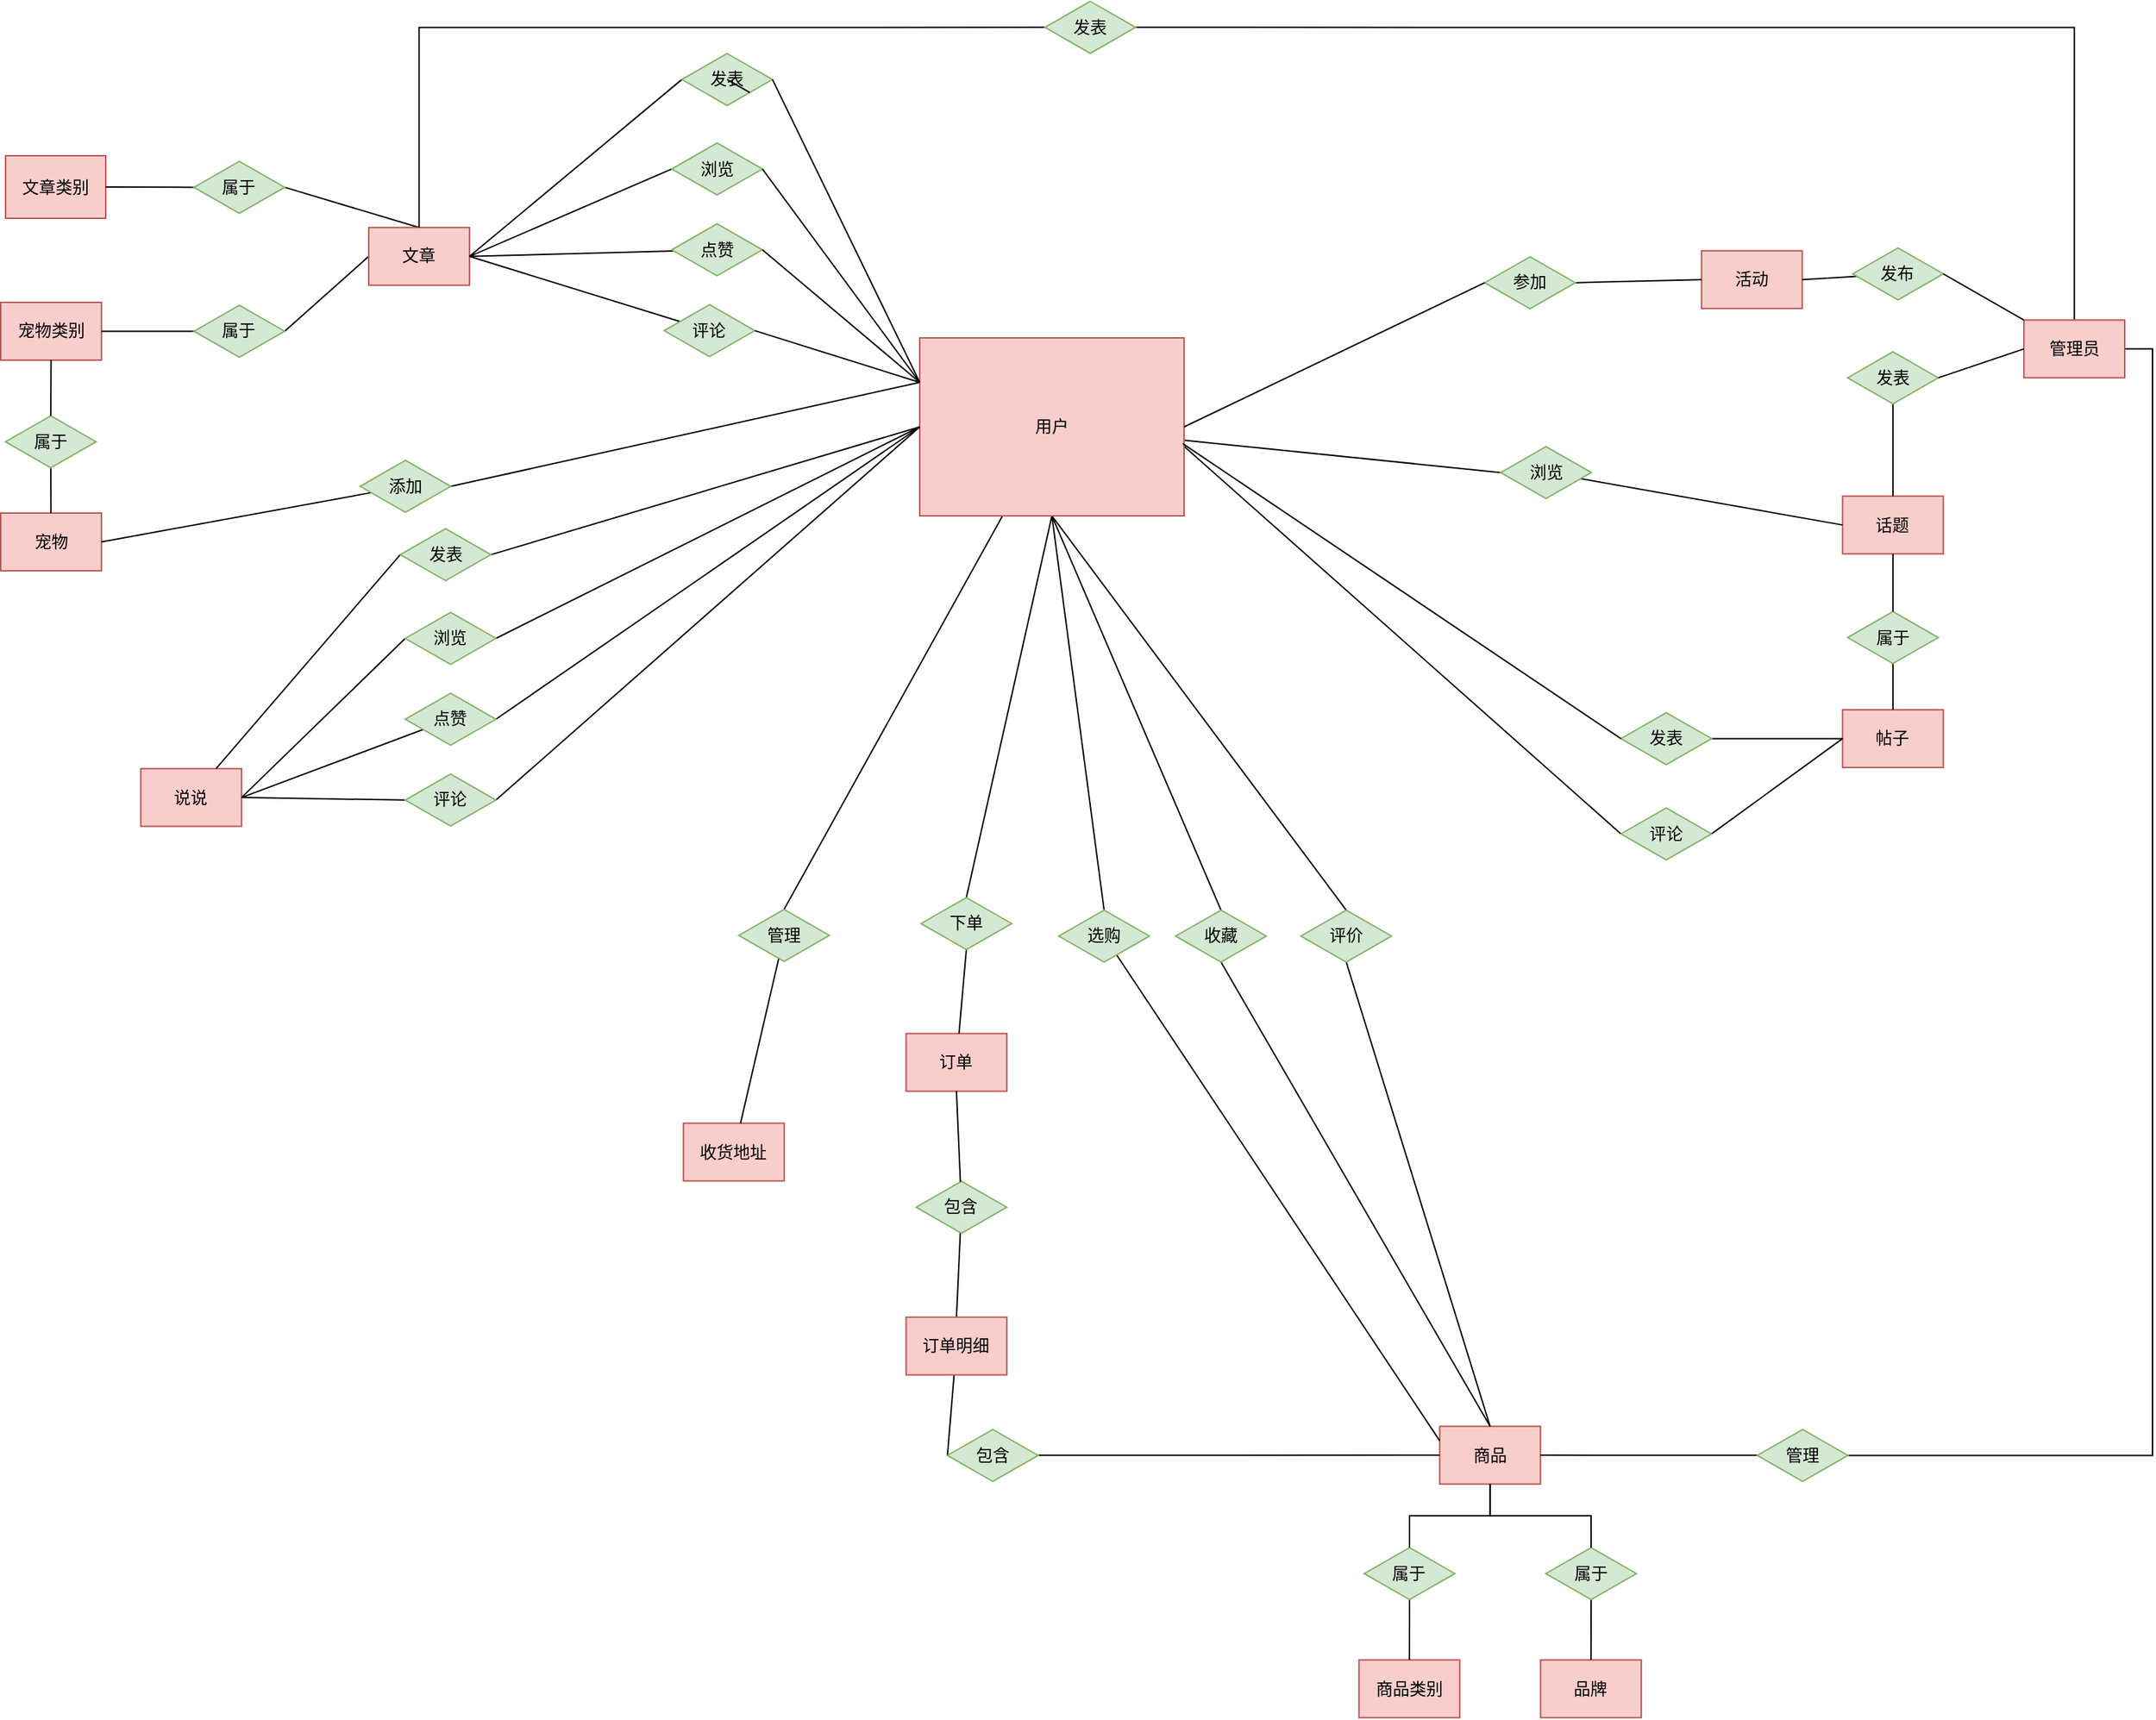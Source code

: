 <mxfile version="10.6.0" type="github"><diagram id="X5eaRei8gpYAr_jthchR" name="Page-1"><mxGraphModel dx="1158" dy="766" grid="1" gridSize="10" guides="1" tooltips="1" connect="1" arrows="1" fold="1" page="1" pageScale="1" pageWidth="3000" pageHeight="1169" math="0" shadow="0"><root><mxCell id="0"/><mxCell id="1" parent="0"/><mxCell id="8Mfv35bNwvgHNGdk49LG-83" style="rounded=0;orthogonalLoop=1;jettySize=auto;html=1;exitX=0.5;exitY=1;exitDx=0;exitDy=0;entryX=0.5;entryY=0;entryDx=0;entryDy=0;endArrow=none;endFill=0;fontSize=12;" parent="1" source="8Mfv35bNwvgHNGdk49LG-1" target="8Mfv35bNwvgHNGdk49LG-82" edge="1"><mxGeometry relative="1" as="geometry"/></mxCell><mxCell id="8Mfv35bNwvgHNGdk49LG-101" style="edgeStyle=none;rounded=0;orthogonalLoop=1;jettySize=auto;html=1;exitX=0.5;exitY=1;exitDx=0;exitDy=0;entryX=0.5;entryY=0;entryDx=0;entryDy=0;endArrow=none;endFill=0;fontSize=12;" parent="1" source="8Mfv35bNwvgHNGdk49LG-1" target="8Mfv35bNwvgHNGdk49LG-100" edge="1"><mxGeometry relative="1" as="geometry"/></mxCell><mxCell id="8Mfv35bNwvgHNGdk49LG-104" style="edgeStyle=none;rounded=0;orthogonalLoop=1;jettySize=auto;html=1;exitX=0.5;exitY=1;exitDx=0;exitDy=0;entryX=0.5;entryY=0;entryDx=0;entryDy=0;endArrow=none;endFill=0;fontSize=12;" parent="1" source="8Mfv35bNwvgHNGdk49LG-1" target="8Mfv35bNwvgHNGdk49LG-103" edge="1"><mxGeometry relative="1" as="geometry"/></mxCell><mxCell id="trBln6r09--BIxI0laH--32" style="edgeStyle=none;rounded=0;orthogonalLoop=1;jettySize=auto;html=1;entryX=0.5;entryY=0;entryDx=0;entryDy=0;endArrow=none;endFill=0;" edge="1" parent="1" source="8Mfv35bNwvgHNGdk49LG-1" target="trBln6r09--BIxI0laH--31"><mxGeometry relative="1" as="geometry"/></mxCell><mxCell id="trBln6r09--BIxI0laH--35" style="edgeStyle=none;rounded=0;orthogonalLoop=1;jettySize=auto;html=1;entryX=1;entryY=0.5;entryDx=0;entryDy=0;endArrow=none;endFill=0;exitX=0;exitY=0.25;exitDx=0;exitDy=0;" edge="1" parent="1" source="8Mfv35bNwvgHNGdk49LG-1" target="trBln6r09--BIxI0laH--34"><mxGeometry relative="1" as="geometry"/></mxCell><mxCell id="trBln6r09--BIxI0laH--50" style="edgeStyle=none;rounded=0;orthogonalLoop=1;jettySize=auto;html=1;entryX=0.5;entryY=0;entryDx=0;entryDy=0;endArrow=none;endFill=0;exitX=0.5;exitY=1;exitDx=0;exitDy=0;" edge="1" parent="1" source="8Mfv35bNwvgHNGdk49LG-1" target="trBln6r09--BIxI0laH--48"><mxGeometry relative="1" as="geometry"/></mxCell><mxCell id="trBln6r09--BIxI0laH--52" style="rounded=0;orthogonalLoop=1;jettySize=auto;html=1;entryX=0;entryY=0.5;entryDx=0;entryDy=0;endArrow=none;endFill=0;" edge="1" parent="1" source="8Mfv35bNwvgHNGdk49LG-1" target="trBln6r09--BIxI0laH--51"><mxGeometry relative="1" as="geometry"/></mxCell><mxCell id="trBln6r09--BIxI0laH--56" style="edgeStyle=none;rounded=0;orthogonalLoop=1;jettySize=auto;html=1;entryX=0;entryY=0.5;entryDx=0;entryDy=0;endArrow=none;endFill=0;" edge="1" parent="1" target="trBln6r09--BIxI0laH--55"><mxGeometry relative="1" as="geometry"><mxPoint x="960" y="570" as="sourcePoint"/></mxGeometry></mxCell><mxCell id="8Mfv35bNwvgHNGdk49LG-1" value="用户" style="rounded=0;whiteSpace=wrap;html=1;fillColor=#f8cecc;strokeColor=#b85450;fontSize=12;" parent="1" vertex="1"><mxGeometry x="770" y="492" width="190" height="128" as="geometry"/></mxCell><mxCell id="8Mfv35bNwvgHNGdk49LG-74" style="edgeStyle=orthogonalEdgeStyle;rounded=0;orthogonalLoop=1;jettySize=auto;html=1;exitX=0.5;exitY=0;exitDx=0;exitDy=0;entryX=1;entryY=0.5;entryDx=0;entryDy=0;endArrow=none;endFill=0;fontSize=12;" parent="1" source="8Mfv35bNwvgHNGdk49LG-3" target="8Mfv35bNwvgHNGdk49LG-73" edge="1"><mxGeometry relative="1" as="geometry"/></mxCell><mxCell id="trBln6r09--BIxI0laH--28" style="edgeStyle=orthogonalEdgeStyle;rounded=0;orthogonalLoop=1;jettySize=auto;html=1;entryX=1;entryY=0.5;entryDx=0;entryDy=0;endArrow=none;endFill=0;exitX=1;exitY=0.5;exitDx=0;exitDy=0;" edge="1" parent="1" source="8Mfv35bNwvgHNGdk49LG-3" target="trBln6r09--BIxI0laH--27"><mxGeometry relative="1" as="geometry"/></mxCell><mxCell id="8Mfv35bNwvgHNGdk49LG-3" value="管理员" style="rounded=0;whiteSpace=wrap;html=1;fillColor=#f8cecc;strokeColor=#b85450;fontSize=12;" parent="1" vertex="1"><mxGeometry x="1563.586" y="479.172" width="72.414" height="41.521" as="geometry"/></mxCell><mxCell id="8Mfv35bNwvgHNGdk49LG-78" style="rounded=0;orthogonalLoop=1;jettySize=auto;html=1;exitX=0;exitY=0.5;exitDx=0;exitDy=0;entryX=1;entryY=0.5;entryDx=0;entryDy=0;endArrow=none;endFill=0;fontSize=12;" parent="1" source="8Mfv35bNwvgHNGdk49LG-4" target="8Mfv35bNwvgHNGdk49LG-77" edge="1"><mxGeometry relative="1" as="geometry"/></mxCell><mxCell id="8Mfv35bNwvgHNGdk49LG-98" style="rounded=0;orthogonalLoop=1;jettySize=auto;html=1;exitX=0.5;exitY=0;exitDx=0;exitDy=0;entryX=1;entryY=0.5;entryDx=0;entryDy=0;endArrow=none;endFill=0;fontSize=12;" parent="1" source="8Mfv35bNwvgHNGdk49LG-4" target="8Mfv35bNwvgHNGdk49LG-97" edge="1"><mxGeometry relative="1" as="geometry"/></mxCell><mxCell id="8Mfv35bNwvgHNGdk49LG-4" value="文章" style="rounded=0;whiteSpace=wrap;html=1;fillColor=#f8cecc;strokeColor=#b85450;fontSize=12;" parent="1" vertex="1"><mxGeometry x="374" y="412.639" width="72.414" height="41.521" as="geometry"/></mxCell><mxCell id="8Mfv35bNwvgHNGdk49LG-6" value="话题" style="rounded=0;whiteSpace=wrap;html=1;fillColor=#f8cecc;strokeColor=#b85450;fontSize=12;" parent="1" vertex="1"><mxGeometry x="1433.241" y="605.811" width="72.414" height="41.521" as="geometry"/></mxCell><mxCell id="8Mfv35bNwvgHNGdk49LG-8" value="活动" style="rounded=0;whiteSpace=wrap;html=1;fillColor=#f8cecc;strokeColor=#b85450;fontSize=12;" parent="1" vertex="1"><mxGeometry x="1331.862" y="429.346" width="72.414" height="41.521" as="geometry"/></mxCell><mxCell id="8Mfv35bNwvgHNGdk49LG-16" style="rounded=0;orthogonalLoop=1;jettySize=auto;html=1;exitX=0;exitY=0.5;exitDx=0;exitDy=0;fontSize=12;endArrow=none;endFill=0;entryX=1;entryY=0.5;entryDx=0;entryDy=0;" parent="1" source="8Mfv35bNwvgHNGdk49LG-14" target="8Mfv35bNwvgHNGdk49LG-4" edge="1"><mxGeometry relative="1" as="geometry"><mxPoint x="640.69" y="354.532" as="targetPoint"/></mxGeometry></mxCell><mxCell id="8Mfv35bNwvgHNGdk49LG-14" value="发表" style="rhombus;whiteSpace=wrap;html=1;fontSize=12;fillColor=#d5e8d4;strokeColor=#82b366;" parent="1" vertex="1"><mxGeometry x="599" y="287.5" width="65.172" height="37.369" as="geometry"/></mxCell><mxCell id="8Mfv35bNwvgHNGdk49LG-15" style="rounded=0;orthogonalLoop=1;jettySize=auto;html=1;entryX=1;entryY=0.5;entryDx=0;entryDy=0;fontSize=12;endArrow=none;endFill=0;exitX=0;exitY=0.25;exitDx=0;exitDy=0;" parent="1" source="8Mfv35bNwvgHNGdk49LG-1" target="8Mfv35bNwvgHNGdk49LG-14" edge="1"><mxGeometry relative="1" as="geometry"/></mxCell><mxCell id="8Mfv35bNwvgHNGdk49LG-18" style="rounded=0;orthogonalLoop=1;jettySize=auto;html=1;exitX=0;exitY=0.5;exitDx=0;exitDy=0;entryX=1;entryY=0.5;entryDx=0;entryDy=0;fontSize=12;endArrow=none;endFill=0;" parent="1" source="8Mfv35bNwvgHNGdk49LG-1" target="8Mfv35bNwvgHNGdk49LG-17" edge="1"><mxGeometry relative="1" as="geometry"/></mxCell><mxCell id="8Mfv35bNwvgHNGdk49LG-24" style="rounded=0;orthogonalLoop=1;jettySize=auto;html=1;exitX=0.5;exitY=1;exitDx=0;exitDy=0;fontSize=12;endArrow=none;endFill=0;" parent="1" source="8Mfv35bNwvgHNGdk49LG-21" target="8Mfv35bNwvgHNGdk49LG-6" edge="1"><mxGeometry relative="1" as="geometry"/></mxCell><mxCell id="8Mfv35bNwvgHNGdk49LG-21" value="发表" style="rhombus;whiteSpace=wrap;html=1;fontSize=12;fillColor=#d5e8d4;strokeColor=#82b366;" parent="1" vertex="1"><mxGeometry x="1436.862" y="502.008" width="65.172" height="37.369" as="geometry"/></mxCell><mxCell id="8Mfv35bNwvgHNGdk49LG-23" style="rounded=0;orthogonalLoop=1;jettySize=auto;html=1;entryX=1;entryY=0.5;entryDx=0;entryDy=0;fontSize=12;endArrow=none;endFill=0;exitX=0;exitY=0.5;exitDx=0;exitDy=0;" parent="1" source="8Mfv35bNwvgHNGdk49LG-3" target="8Mfv35bNwvgHNGdk49LG-21" edge="1"><mxGeometry relative="1" as="geometry"/></mxCell><mxCell id="8Mfv35bNwvgHNGdk49LG-25" value="帖子" style="rounded=0;whiteSpace=wrap;html=1;fillColor=#f8cecc;strokeColor=#b85450;fontSize=12;" parent="1" vertex="1"><mxGeometry x="1433.241" y="759.439" width="72.414" height="41.521" as="geometry"/></mxCell><mxCell id="8Mfv35bNwvgHNGdk49LG-29" style="rounded=0;orthogonalLoop=1;jettySize=auto;html=1;exitX=0.5;exitY=1;exitDx=0;exitDy=0;endArrow=none;endFill=0;fontSize=12;" parent="1" source="8Mfv35bNwvgHNGdk49LG-26" target="8Mfv35bNwvgHNGdk49LG-25" edge="1"><mxGeometry relative="1" as="geometry"/></mxCell><mxCell id="8Mfv35bNwvgHNGdk49LG-26" value="属于" style="rhombus;whiteSpace=wrap;html=1;fontSize=12;fillColor=#d5e8d4;strokeColor=#82b366;" parent="1" vertex="1"><mxGeometry x="1436.862" y="688.854" width="65.172" height="37.369" as="geometry"/></mxCell><mxCell id="8Mfv35bNwvgHNGdk49LG-27" style="rounded=0;orthogonalLoop=1;jettySize=auto;html=1;exitX=0.5;exitY=1;exitDx=0;exitDy=0;entryX=0.5;entryY=0;entryDx=0;entryDy=0;endArrow=none;endFill=0;fontSize=12;" parent="1" source="8Mfv35bNwvgHNGdk49LG-6" target="8Mfv35bNwvgHNGdk49LG-26" edge="1"><mxGeometry relative="1" as="geometry"/></mxCell><mxCell id="8Mfv35bNwvgHNGdk49LG-32" style="rounded=0;orthogonalLoop=1;jettySize=auto;html=1;exitX=1;exitY=0.5;exitDx=0;exitDy=0;entryX=0;entryY=0.5;entryDx=0;entryDy=0;endArrow=none;endFill=0;fontSize=12;" parent="1" source="8Mfv35bNwvgHNGdk49LG-30" target="8Mfv35bNwvgHNGdk49LG-25" edge="1"><mxGeometry relative="1" as="geometry"/></mxCell><mxCell id="8Mfv35bNwvgHNGdk49LG-30" value="发表" style="rhombus;whiteSpace=wrap;html=1;fontSize=12;fillColor=#d5e8d4;strokeColor=#82b366;" parent="1" vertex="1"><mxGeometry x="1273.931" y="761.515" width="65.172" height="37.369" as="geometry"/></mxCell><mxCell id="8Mfv35bNwvgHNGdk49LG-31" style="rounded=0;orthogonalLoop=1;jettySize=auto;html=1;entryX=0;entryY=0.5;entryDx=0;entryDy=0;endArrow=none;endFill=0;fontSize=12;exitX=0.995;exitY=0.594;exitDx=0;exitDy=0;exitPerimeter=0;" parent="1" source="8Mfv35bNwvgHNGdk49LG-1" target="8Mfv35bNwvgHNGdk49LG-30" edge="1"><mxGeometry relative="1" as="geometry"><mxPoint x="960" y="560" as="sourcePoint"/></mxGeometry></mxCell><mxCell id="8Mfv35bNwvgHNGdk49LG-36" style="edgeStyle=none;rounded=0;orthogonalLoop=1;jettySize=auto;html=1;entryX=1;entryY=0.5;entryDx=0;entryDy=0;endArrow=none;endFill=0;fontSize=12;" parent="1" source="8Mfv35bNwvgHNGdk49LG-33" target="8Mfv35bNwvgHNGdk49LG-8" edge="1"><mxGeometry relative="1" as="geometry"/></mxCell><mxCell id="8Mfv35bNwvgHNGdk49LG-33" value="发布" style="rhombus;whiteSpace=wrap;html=1;fontSize=12;fillColor=#d5e8d4;strokeColor=#82b366;" parent="1" vertex="1"><mxGeometry x="1440.483" y="427.27" width="65.172" height="37.369" as="geometry"/></mxCell><mxCell id="8Mfv35bNwvgHNGdk49LG-35" style="edgeStyle=none;rounded=0;orthogonalLoop=1;jettySize=auto;html=1;entryX=1;entryY=0.5;entryDx=0;entryDy=0;endArrow=none;endFill=0;fontSize=12;" parent="1" source="8Mfv35bNwvgHNGdk49LG-3" target="8Mfv35bNwvgHNGdk49LG-33" edge="1"><mxGeometry relative="1" as="geometry"/></mxCell><mxCell id="8Mfv35bNwvgHNGdk49LG-40" style="edgeStyle=none;rounded=0;orthogonalLoop=1;jettySize=auto;html=1;exitX=1;exitY=0.5;exitDx=0;exitDy=0;entryX=0;entryY=0.5;entryDx=0;entryDy=0;endArrow=none;endFill=0;fontSize=12;" parent="1" source="8Mfv35bNwvgHNGdk49LG-38" target="8Mfv35bNwvgHNGdk49LG-8" edge="1"><mxGeometry relative="1" as="geometry"/></mxCell><mxCell id="8Mfv35bNwvgHNGdk49LG-38" value="参加" style="rhombus;whiteSpace=wrap;html=1;fontSize=12;fillColor=#d5e8d4;strokeColor=#82b366;" parent="1" vertex="1"><mxGeometry x="1176.034" y="433.639" width="65.172" height="37.369" as="geometry"/></mxCell><mxCell id="8Mfv35bNwvgHNGdk49LG-39" style="edgeStyle=none;rounded=0;orthogonalLoop=1;jettySize=auto;html=1;exitX=1;exitY=0.5;exitDx=0;exitDy=0;entryX=0;entryY=0.5;entryDx=0;entryDy=0;endArrow=none;endFill=0;fontSize=12;" parent="1" source="8Mfv35bNwvgHNGdk49LG-1" target="8Mfv35bNwvgHNGdk49LG-38" edge="1"><mxGeometry relative="1" as="geometry"><mxPoint x="1166" y="554" as="sourcePoint"/></mxGeometry></mxCell><mxCell id="8Mfv35bNwvgHNGdk49LG-44" style="edgeStyle=none;rounded=0;orthogonalLoop=1;jettySize=auto;html=1;exitX=0;exitY=0.5;exitDx=0;exitDy=0;entryX=1;entryY=0.5;entryDx=0;entryDy=0;endArrow=none;endFill=0;fontSize=12;" parent="1" source="8Mfv35bNwvgHNGdk49LG-1" target="8Mfv35bNwvgHNGdk49LG-41" edge="1"><mxGeometry relative="1" as="geometry"/></mxCell><mxCell id="8Mfv35bNwvgHNGdk49LG-46" style="edgeStyle=none;rounded=0;orthogonalLoop=1;jettySize=auto;html=1;exitX=0;exitY=0.5;exitDx=0;exitDy=0;entryX=1;entryY=0.5;entryDx=0;entryDy=0;endArrow=none;endFill=0;fontSize=12;" parent="1" source="8Mfv35bNwvgHNGdk49LG-1" target="8Mfv35bNwvgHNGdk49LG-42" edge="1"><mxGeometry relative="1" as="geometry"/></mxCell><mxCell id="8Mfv35bNwvgHNGdk49LG-50" style="edgeStyle=none;rounded=0;orthogonalLoop=1;jettySize=auto;html=1;exitX=1;exitY=0.5;exitDx=0;exitDy=0;entryX=0;entryY=0.5;entryDx=0;entryDy=0;endArrow=none;endFill=0;fontSize=12;" parent="1" source="8Mfv35bNwvgHNGdk49LG-43" target="8Mfv35bNwvgHNGdk49LG-1" edge="1"><mxGeometry relative="1" as="geometry"/></mxCell><mxCell id="8Mfv35bNwvgHNGdk49LG-51" style="edgeStyle=none;rounded=0;orthogonalLoop=1;jettySize=auto;html=1;exitX=1;exitY=1;exitDx=0;exitDy=0;endArrow=none;endFill=0;fontSize=12;" parent="1" source="8Mfv35bNwvgHNGdk49LG-14" target="8Mfv35bNwvgHNGdk49LG-14" edge="1"><mxGeometry relative="1" as="geometry"/></mxCell><mxCell id="8Mfv35bNwvgHNGdk49LG-58" style="edgeStyle=none;rounded=0;orthogonalLoop=1;jettySize=auto;html=1;exitX=0;exitY=0.5;exitDx=0;exitDy=0;endArrow=none;endFill=0;fontSize=12;entryX=1;entryY=0.5;entryDx=0;entryDy=0;" parent="1" source="8Mfv35bNwvgHNGdk49LG-52" target="8Mfv35bNwvgHNGdk49LG-4" edge="1"><mxGeometry relative="1" as="geometry"><mxPoint x="452.414" y="371.141" as="targetPoint"/></mxGeometry></mxCell><mxCell id="8Mfv35bNwvgHNGdk49LG-52" value="浏览" style="rhombus;whiteSpace=wrap;html=1;fontSize=12;fillColor=#d5e8d4;strokeColor=#82b366;" parent="1" vertex="1"><mxGeometry x="591.759" y="351.858" width="65.172" height="37.369" as="geometry"/></mxCell><mxCell id="8Mfv35bNwvgHNGdk49LG-55" style="edgeStyle=none;rounded=0;orthogonalLoop=1;jettySize=auto;html=1;exitX=0;exitY=0.25;exitDx=0;exitDy=0;entryX=1;entryY=0.5;entryDx=0;entryDy=0;endArrow=none;endFill=0;fontSize=12;" parent="1" source="8Mfv35bNwvgHNGdk49LG-1" target="8Mfv35bNwvgHNGdk49LG-52" edge="1"><mxGeometry relative="1" as="geometry"/></mxCell><mxCell id="8Mfv35bNwvgHNGdk49LG-59" style="edgeStyle=none;rounded=0;orthogonalLoop=1;jettySize=auto;html=1;entryX=1;entryY=0.5;entryDx=0;entryDy=0;endArrow=none;endFill=0;fontSize=12;" parent="1" source="8Mfv35bNwvgHNGdk49LG-53" target="8Mfv35bNwvgHNGdk49LG-4" edge="1"><mxGeometry relative="1" as="geometry"/></mxCell><mxCell id="8Mfv35bNwvgHNGdk49LG-53" value="点赞" style="rhombus;whiteSpace=wrap;html=1;fontSize=12;fillColor=#d5e8d4;strokeColor=#82b366;" parent="1" vertex="1"><mxGeometry x="591.759" y="409.987" width="65.172" height="37.369" as="geometry"/></mxCell><mxCell id="8Mfv35bNwvgHNGdk49LG-56" style="edgeStyle=none;rounded=0;orthogonalLoop=1;jettySize=auto;html=1;exitX=0;exitY=0.25;exitDx=0;exitDy=0;entryX=1;entryY=0.5;entryDx=0;entryDy=0;endArrow=none;endFill=0;fontSize=12;" parent="1" source="8Mfv35bNwvgHNGdk49LG-1" target="8Mfv35bNwvgHNGdk49LG-53" edge="1"><mxGeometry relative="1" as="geometry"/></mxCell><mxCell id="8Mfv35bNwvgHNGdk49LG-60" style="edgeStyle=none;rounded=0;orthogonalLoop=1;jettySize=auto;html=1;entryX=1;entryY=0.5;entryDx=0;entryDy=0;endArrow=none;endFill=0;fontSize=12;" parent="1" source="8Mfv35bNwvgHNGdk49LG-54" target="8Mfv35bNwvgHNGdk49LG-4" edge="1"><mxGeometry relative="1" as="geometry"/></mxCell><mxCell id="8Mfv35bNwvgHNGdk49LG-54" value="评论" style="rhombus;whiteSpace=wrap;html=1;fontSize=12;fillColor=#d5e8d4;strokeColor=#82b366;" parent="1" vertex="1"><mxGeometry x="586.328" y="468.117" width="65.172" height="37.369" as="geometry"/></mxCell><mxCell id="8Mfv35bNwvgHNGdk49LG-57" style="edgeStyle=none;rounded=0;orthogonalLoop=1;jettySize=auto;html=1;exitX=0;exitY=0.25;exitDx=0;exitDy=0;entryX=1;entryY=0.5;entryDx=0;entryDy=0;endArrow=none;endFill=0;fontSize=12;" parent="1" source="8Mfv35bNwvgHNGdk49LG-1" target="8Mfv35bNwvgHNGdk49LG-54" edge="1"><mxGeometry relative="1" as="geometry"/></mxCell><mxCell id="8Mfv35bNwvgHNGdk49LG-66" value="" style="group" parent="1" vertex="1" connectable="0"><mxGeometry x="109.5" y="466.479" width="72.414" height="193.021" as="geometry"/></mxCell><mxCell id="8Mfv35bNwvgHNGdk49LG-5" value="宠物类别" style="rounded=0;whiteSpace=wrap;html=1;fillColor=#f8cecc;strokeColor=#b85450;fontSize=12;" parent="8Mfv35bNwvgHNGdk49LG-66" vertex="1"><mxGeometry width="72.414" height="41.521" as="geometry"/></mxCell><mxCell id="8Mfv35bNwvgHNGdk49LG-62" value="宠物" style="rounded=0;whiteSpace=wrap;html=1;fillColor=#f8cecc;strokeColor=#b85450;fontSize=12;" parent="8Mfv35bNwvgHNGdk49LG-66" vertex="1"><mxGeometry y="151.5" width="72.414" height="41.521" as="geometry"/></mxCell><mxCell id="8Mfv35bNwvgHNGdk49LG-65" style="edgeStyle=none;rounded=0;orthogonalLoop=1;jettySize=auto;html=1;exitX=0.5;exitY=1;exitDx=0;exitDy=0;endArrow=none;endFill=0;fontSize=12;" parent="8Mfv35bNwvgHNGdk49LG-66" source="8Mfv35bNwvgHNGdk49LG-63" target="8Mfv35bNwvgHNGdk49LG-62" edge="1"><mxGeometry relative="1" as="geometry"/></mxCell><mxCell id="8Mfv35bNwvgHNGdk49LG-63" value="属于" style="rhombus;whiteSpace=wrap;html=1;fontSize=12;fillColor=#d5e8d4;strokeColor=#82b366;" parent="8Mfv35bNwvgHNGdk49LG-66" vertex="1"><mxGeometry x="3.431" y="81.537" width="65.172" height="37.369" as="geometry"/></mxCell><mxCell id="8Mfv35bNwvgHNGdk49LG-64" style="edgeStyle=none;rounded=0;orthogonalLoop=1;jettySize=auto;html=1;exitX=0.5;exitY=1;exitDx=0;exitDy=0;entryX=0.5;entryY=0;entryDx=0;entryDy=0;endArrow=none;endFill=0;fontSize=12;" parent="8Mfv35bNwvgHNGdk49LG-66" source="8Mfv35bNwvgHNGdk49LG-5" target="8Mfv35bNwvgHNGdk49LG-63" edge="1"><mxGeometry relative="1" as="geometry"/></mxCell><mxCell id="8Mfv35bNwvgHNGdk49LG-75" style="edgeStyle=orthogonalEdgeStyle;rounded=0;orthogonalLoop=1;jettySize=auto;html=1;exitX=0;exitY=0.5;exitDx=0;exitDy=0;entryX=0.5;entryY=0;entryDx=0;entryDy=0;endArrow=none;endFill=0;fontSize=12;" parent="1" source="8Mfv35bNwvgHNGdk49LG-73" target="8Mfv35bNwvgHNGdk49LG-4" edge="1"><mxGeometry relative="1" as="geometry"/></mxCell><mxCell id="8Mfv35bNwvgHNGdk49LG-73" value="发表" style="rhombus;whiteSpace=wrap;html=1;fontSize=12;fillColor=#d5e8d4;strokeColor=#82b366;" parent="1" vertex="1"><mxGeometry x="860" y="250" width="65.172" height="37.369" as="geometry"/></mxCell><mxCell id="8Mfv35bNwvgHNGdk49LG-79" style="edgeStyle=orthogonalEdgeStyle;rounded=0;orthogonalLoop=1;jettySize=auto;html=1;entryX=1;entryY=0.5;entryDx=0;entryDy=0;endArrow=none;endFill=0;fontSize=12;" parent="1" source="8Mfv35bNwvgHNGdk49LG-77" target="8Mfv35bNwvgHNGdk49LG-5" edge="1"><mxGeometry relative="1" as="geometry"/></mxCell><mxCell id="8Mfv35bNwvgHNGdk49LG-77" value="属于" style="rhombus;whiteSpace=wrap;html=1;fontSize=12;fillColor=#d5e8d4;strokeColor=#82b366;" parent="1" vertex="1"><mxGeometry x="248.431" y="468.515" width="65.172" height="37.369" as="geometry"/></mxCell><mxCell id="8Mfv35bNwvgHNGdk49LG-96" value="文章类别" style="rounded=0;whiteSpace=wrap;html=1;fillColor=#f8cecc;strokeColor=#b85450;fontSize=12;" parent="1" vertex="1"><mxGeometry x="113" y="361" width="72" height="45" as="geometry"/></mxCell><mxCell id="8Mfv35bNwvgHNGdk49LG-99" style="edgeStyle=none;rounded=0;orthogonalLoop=1;jettySize=auto;html=1;exitX=0;exitY=0.5;exitDx=0;exitDy=0;entryX=1;entryY=0.5;entryDx=0;entryDy=0;endArrow=none;endFill=0;fontSize=12;" parent="1" source="8Mfv35bNwvgHNGdk49LG-97" target="8Mfv35bNwvgHNGdk49LG-96" edge="1"><mxGeometry relative="1" as="geometry"/></mxCell><mxCell id="8Mfv35bNwvgHNGdk49LG-97" value="属于" style="rhombus;whiteSpace=wrap;html=1;fontSize=12;fillColor=#d5e8d4;strokeColor=#82b366;" parent="1" vertex="1"><mxGeometry x="248.431" y="365.015" width="65.172" height="37.369" as="geometry"/></mxCell><mxCell id="8Mfv35bNwvgHNGdk49LG-7" value="说说" style="rounded=0;whiteSpace=wrap;html=1;fillColor=#f8cecc;strokeColor=#b85450;fontSize=12;" parent="1" vertex="1"><mxGeometry x="210.207" y="801.789" width="72.414" height="41.521" as="geometry"/></mxCell><mxCell id="8Mfv35bNwvgHNGdk49LG-19" style="rounded=0;orthogonalLoop=1;jettySize=auto;html=1;exitX=0;exitY=0.5;exitDx=0;exitDy=0;fontSize=12;endArrow=none;endFill=0;" parent="1" source="8Mfv35bNwvgHNGdk49LG-17" target="8Mfv35bNwvgHNGdk49LG-7" edge="1"><mxGeometry relative="1" as="geometry"/></mxCell><mxCell id="8Mfv35bNwvgHNGdk49LG-17" value="发表" style="rhombus;whiteSpace=wrap;html=1;fontSize=12;fillColor=#d5e8d4;strokeColor=#82b366;" parent="1" vertex="1"><mxGeometry x="396.638" y="629.235" width="65.172" height="37.369" as="geometry"/></mxCell><mxCell id="8Mfv35bNwvgHNGdk49LG-45" style="edgeStyle=none;rounded=0;orthogonalLoop=1;jettySize=auto;html=1;exitX=0;exitY=0.5;exitDx=0;exitDy=0;entryX=1;entryY=0.5;entryDx=0;entryDy=0;endArrow=none;endFill=0;fontSize=12;" parent="1" source="8Mfv35bNwvgHNGdk49LG-41" target="8Mfv35bNwvgHNGdk49LG-7" edge="1"><mxGeometry relative="1" as="geometry"/></mxCell><mxCell id="8Mfv35bNwvgHNGdk49LG-41" value="浏览" style="rhombus;whiteSpace=wrap;html=1;fontSize=12;fillColor=#d5e8d4;strokeColor=#82b366;" parent="1" vertex="1"><mxGeometry x="400.259" y="689.441" width="65.172" height="37.369" as="geometry"/></mxCell><mxCell id="8Mfv35bNwvgHNGdk49LG-48" style="edgeStyle=none;rounded=0;orthogonalLoop=1;jettySize=auto;html=1;entryX=1;entryY=0.5;entryDx=0;entryDy=0;endArrow=none;endFill=0;fontSize=12;" parent="1" source="8Mfv35bNwvgHNGdk49LG-42" target="8Mfv35bNwvgHNGdk49LG-7" edge="1"><mxGeometry relative="1" as="geometry"/></mxCell><mxCell id="8Mfv35bNwvgHNGdk49LG-42" value="点赞" style="rhombus;whiteSpace=wrap;html=1;fontSize=12;fillColor=#d5e8d4;strokeColor=#82b366;" parent="1" vertex="1"><mxGeometry x="400.259" y="747.57" width="65.172" height="37.369" as="geometry"/></mxCell><mxCell id="8Mfv35bNwvgHNGdk49LG-49" style="edgeStyle=none;rounded=0;orthogonalLoop=1;jettySize=auto;html=1;entryX=1;entryY=0.5;entryDx=0;entryDy=0;endArrow=none;endFill=0;fontSize=12;exitX=0;exitY=0.5;exitDx=0;exitDy=0;" parent="1" source="8Mfv35bNwvgHNGdk49LG-43" target="8Mfv35bNwvgHNGdk49LG-7" edge="1"><mxGeometry relative="1" as="geometry"><mxPoint x="400" y="820" as="sourcePoint"/></mxGeometry></mxCell><mxCell id="8Mfv35bNwvgHNGdk49LG-43" value="评论" style="rhombus;whiteSpace=wrap;html=1;fontSize=12;fillColor=#d5e8d4;strokeColor=#82b366;" parent="1" vertex="1"><mxGeometry x="400.259" y="805.7" width="65.172" height="37.369" as="geometry"/></mxCell><mxCell id="8Mfv35bNwvgHNGdk49LG-80" value="订单" style="rounded=0;whiteSpace=wrap;html=1;fillColor=#f8cecc;strokeColor=#b85450;fontSize=12;" parent="1" vertex="1"><mxGeometry x="760.207" y="992.289" width="72.414" height="41.521" as="geometry"/></mxCell><mxCell id="8Mfv35bNwvgHNGdk49LG-81" value="商品" style="rounded=0;whiteSpace=wrap;html=1;fillColor=#f8cecc;strokeColor=#b85450;fontSize=12;" parent="1" vertex="1"><mxGeometry x="1143.707" y="1274.789" width="72.414" height="41.521" as="geometry"/></mxCell><mxCell id="8Mfv35bNwvgHNGdk49LG-84" style="rounded=0;orthogonalLoop=1;jettySize=auto;html=1;exitX=0.5;exitY=1;exitDx=0;exitDy=0;endArrow=none;endFill=0;fontSize=12;" parent="1" source="8Mfv35bNwvgHNGdk49LG-82" target="8Mfv35bNwvgHNGdk49LG-80" edge="1"><mxGeometry relative="1" as="geometry"/></mxCell><mxCell id="8Mfv35bNwvgHNGdk49LG-82" value="下单" style="rhombus;whiteSpace=wrap;html=1;fontSize=12;fillColor=#d5e8d4;strokeColor=#82b366;" parent="1" vertex="1"><mxGeometry x="770.931" y="894.515" width="65.172" height="37.369" as="geometry"/></mxCell><mxCell id="8Mfv35bNwvgHNGdk49LG-85" value="商品类别" style="rounded=0;whiteSpace=wrap;html=1;fillColor=#f8cecc;strokeColor=#b85450;fontSize=12;" parent="1" vertex="1"><mxGeometry x="1085.707" y="1442.789" width="72.414" height="41.521" as="geometry"/></mxCell><mxCell id="8Mfv35bNwvgHNGdk49LG-86" value="品牌" style="rounded=0;whiteSpace=wrap;html=1;fillColor=#f8cecc;strokeColor=#b85450;fontSize=12;" parent="1" vertex="1"><mxGeometry x="1216.207" y="1442.789" width="72.414" height="41.521" as="geometry"/></mxCell><mxCell id="8Mfv35bNwvgHNGdk49LG-90" style="edgeStyle=orthogonalEdgeStyle;rounded=0;orthogonalLoop=1;jettySize=auto;html=1;exitX=0.5;exitY=1;exitDx=0;exitDy=0;entryX=0.5;entryY=0;entryDx=0;entryDy=0;endArrow=none;endFill=0;fontSize=12;" parent="1" source="8Mfv35bNwvgHNGdk49LG-87" target="8Mfv35bNwvgHNGdk49LG-85" edge="1"><mxGeometry relative="1" as="geometry"/></mxCell><mxCell id="8Mfv35bNwvgHNGdk49LG-87" value="属于" style="rhombus;whiteSpace=wrap;html=1;fontSize=12;fillColor=#d5e8d4;strokeColor=#82b366;" parent="1" vertex="1"><mxGeometry x="1089.431" y="1362.015" width="65.172" height="37.369" as="geometry"/></mxCell><mxCell id="8Mfv35bNwvgHNGdk49LG-89" style="edgeStyle=orthogonalEdgeStyle;rounded=0;orthogonalLoop=1;jettySize=auto;html=1;exitX=0.5;exitY=1;exitDx=0;exitDy=0;entryX=0.5;entryY=0;entryDx=0;entryDy=0;endArrow=none;endFill=0;fontSize=12;" parent="1" source="8Mfv35bNwvgHNGdk49LG-81" target="8Mfv35bNwvgHNGdk49LG-87" edge="1"><mxGeometry relative="1" as="geometry"/></mxCell><mxCell id="8Mfv35bNwvgHNGdk49LG-92" style="edgeStyle=orthogonalEdgeStyle;rounded=0;orthogonalLoop=1;jettySize=auto;html=1;exitX=0.5;exitY=1;exitDx=0;exitDy=0;entryX=0.5;entryY=0;entryDx=0;entryDy=0;endArrow=none;endFill=0;fontSize=12;" parent="1" source="8Mfv35bNwvgHNGdk49LG-88" target="8Mfv35bNwvgHNGdk49LG-86" edge="1"><mxGeometry relative="1" as="geometry"/></mxCell><mxCell id="8Mfv35bNwvgHNGdk49LG-88" value="属于" style="rhombus;whiteSpace=wrap;html=1;fontSize=12;fillColor=#d5e8d4;strokeColor=#82b366;" parent="1" vertex="1"><mxGeometry x="1219.931" y="1362.015" width="65.172" height="37.369" as="geometry"/></mxCell><mxCell id="8Mfv35bNwvgHNGdk49LG-91" style="edgeStyle=orthogonalEdgeStyle;rounded=0;orthogonalLoop=1;jettySize=auto;html=1;exitX=0.5;exitY=1;exitDx=0;exitDy=0;entryX=0.5;entryY=0;entryDx=0;entryDy=0;endArrow=none;endFill=0;fontSize=12;" parent="1" source="8Mfv35bNwvgHNGdk49LG-81" target="8Mfv35bNwvgHNGdk49LG-88" edge="1"><mxGeometry relative="1" as="geometry"/></mxCell><mxCell id="trBln6r09--BIxI0laH--38" style="edgeStyle=none;rounded=0;orthogonalLoop=1;jettySize=auto;html=1;entryX=0.5;entryY=0;entryDx=0;entryDy=0;endArrow=none;endFill=0;" edge="1" parent="1" source="8Mfv35bNwvgHNGdk49LG-93" target="trBln6r09--BIxI0laH--37"><mxGeometry relative="1" as="geometry"/></mxCell><mxCell id="8Mfv35bNwvgHNGdk49LG-93" value="包含" style="rhombus;whiteSpace=wrap;html=1;fontSize=12;fillColor=#d5e8d4;strokeColor=#82b366;" parent="1" vertex="1"><mxGeometry x="767.431" y="1098.515" width="65.172" height="37.369" as="geometry"/></mxCell><mxCell id="8Mfv35bNwvgHNGdk49LG-94" style="rounded=0;orthogonalLoop=1;jettySize=auto;html=1;exitX=0.5;exitY=1;exitDx=0;exitDy=0;endArrow=none;endFill=0;fontSize=12;" parent="1" source="8Mfv35bNwvgHNGdk49LG-80" target="8Mfv35bNwvgHNGdk49LG-93" edge="1"><mxGeometry relative="1" as="geometry"><mxPoint x="816.5" y="1070" as="targetPoint"/></mxGeometry></mxCell><mxCell id="8Mfv35bNwvgHNGdk49LG-102" style="edgeStyle=none;rounded=0;orthogonalLoop=1;jettySize=auto;html=1;exitX=0.5;exitY=1;exitDx=0;exitDy=0;entryX=0.5;entryY=0;entryDx=0;entryDy=0;endArrow=none;endFill=0;fontSize=12;" parent="1" source="8Mfv35bNwvgHNGdk49LG-100" target="8Mfv35bNwvgHNGdk49LG-81" edge="1"><mxGeometry relative="1" as="geometry"/></mxCell><mxCell id="8Mfv35bNwvgHNGdk49LG-100" value="评价" style="rhombus;whiteSpace=wrap;html=1;fontSize=12;fillColor=#d5e8d4;strokeColor=#82b366;" parent="1" vertex="1"><mxGeometry x="1043.931" y="903.515" width="65.172" height="37.369" as="geometry"/></mxCell><mxCell id="8Mfv35bNwvgHNGdk49LG-105" style="edgeStyle=none;rounded=0;orthogonalLoop=1;jettySize=auto;html=1;exitX=0.5;exitY=1;exitDx=0;exitDy=0;entryX=0.5;entryY=0;entryDx=0;entryDy=0;endArrow=none;endFill=0;fontSize=12;" parent="1" source="8Mfv35bNwvgHNGdk49LG-103" target="8Mfv35bNwvgHNGdk49LG-81" edge="1"><mxGeometry relative="1" as="geometry"/></mxCell><mxCell id="8Mfv35bNwvgHNGdk49LG-103" value="收藏" style="rhombus;whiteSpace=wrap;html=1;fontSize=12;fillColor=#d5e8d4;strokeColor=#82b366;" parent="1" vertex="1"><mxGeometry x="953.931" y="903.515" width="65.172" height="37.369" as="geometry"/></mxCell><mxCell id="trBln6r09--BIxI0laH--29" style="edgeStyle=none;rounded=0;orthogonalLoop=1;jettySize=auto;html=1;entryX=1;entryY=0.5;entryDx=0;entryDy=0;endArrow=none;endFill=0;" edge="1" parent="1" source="trBln6r09--BIxI0laH--27" target="8Mfv35bNwvgHNGdk49LG-81"><mxGeometry relative="1" as="geometry"/></mxCell><mxCell id="trBln6r09--BIxI0laH--27" value="管理" style="rhombus;whiteSpace=wrap;html=1;fontSize=12;fillColor=#d5e8d4;strokeColor=#82b366;" vertex="1" parent="1"><mxGeometry x="1371.931" y="1277.015" width="65.172" height="37.369" as="geometry"/></mxCell><mxCell id="trBln6r09--BIxI0laH--30" value="收货地址" style="rounded=0;whiteSpace=wrap;html=1;fillColor=#f8cecc;strokeColor=#b85450;fontSize=12;" vertex="1" parent="1"><mxGeometry x="600.207" y="1056.789" width="72.414" height="41.521" as="geometry"/></mxCell><mxCell id="trBln6r09--BIxI0laH--33" style="edgeStyle=none;rounded=0;orthogonalLoop=1;jettySize=auto;html=1;endArrow=none;endFill=0;" edge="1" parent="1" source="trBln6r09--BIxI0laH--31" target="trBln6r09--BIxI0laH--30"><mxGeometry relative="1" as="geometry"/></mxCell><mxCell id="trBln6r09--BIxI0laH--31" value="管理" style="rhombus;whiteSpace=wrap;html=1;fontSize=12;fillColor=#d5e8d4;strokeColor=#82b366;" vertex="1" parent="1"><mxGeometry x="639.931" y="903.015" width="65.172" height="37.369" as="geometry"/></mxCell><mxCell id="trBln6r09--BIxI0laH--36" style="edgeStyle=none;rounded=0;orthogonalLoop=1;jettySize=auto;html=1;entryX=1;entryY=0.5;entryDx=0;entryDy=0;endArrow=none;endFill=0;" edge="1" parent="1" source="trBln6r09--BIxI0laH--34" target="8Mfv35bNwvgHNGdk49LG-62"><mxGeometry relative="1" as="geometry"/></mxCell><mxCell id="trBln6r09--BIxI0laH--34" value="添加" style="rhombus;whiteSpace=wrap;html=1;fontSize=12;fillColor=#d5e8d4;strokeColor=#82b366;" vertex="1" parent="1"><mxGeometry x="367.828" y="580.117" width="65.172" height="37.369" as="geometry"/></mxCell><mxCell id="trBln6r09--BIxI0laH--41" style="edgeStyle=none;rounded=0;orthogonalLoop=1;jettySize=auto;html=1;entryX=0;entryY=0.5;entryDx=0;entryDy=0;endArrow=none;endFill=0;" edge="1" parent="1" source="trBln6r09--BIxI0laH--37" target="trBln6r09--BIxI0laH--40"><mxGeometry relative="1" as="geometry"/></mxCell><mxCell id="trBln6r09--BIxI0laH--37" value="订单明细" style="rounded=0;whiteSpace=wrap;html=1;fillColor=#f8cecc;strokeColor=#b85450;fontSize=12;" vertex="1" parent="1"><mxGeometry x="760.207" y="1196.289" width="72.414" height="41.521" as="geometry"/></mxCell><mxCell id="trBln6r09--BIxI0laH--42" style="edgeStyle=none;rounded=0;orthogonalLoop=1;jettySize=auto;html=1;endArrow=none;endFill=0;entryX=0;entryY=0.5;entryDx=0;entryDy=0;" edge="1" parent="1" source="trBln6r09--BIxI0laH--40" target="8Mfv35bNwvgHNGdk49LG-81"><mxGeometry relative="1" as="geometry"><mxPoint x="1140" y="1290" as="targetPoint"/></mxGeometry></mxCell><mxCell id="trBln6r09--BIxI0laH--40" value="包含" style="rhombus;whiteSpace=wrap;html=1;fontSize=12;fillColor=#d5e8d4;strokeColor=#82b366;" vertex="1" parent="1"><mxGeometry x="789.931" y="1277.015" width="65.172" height="37.369" as="geometry"/></mxCell><mxCell id="trBln6r09--BIxI0laH--49" style="edgeStyle=none;rounded=0;orthogonalLoop=1;jettySize=auto;html=1;entryX=0;entryY=0.25;entryDx=0;entryDy=0;endArrow=none;endFill=0;" edge="1" parent="1" source="trBln6r09--BIxI0laH--48" target="8Mfv35bNwvgHNGdk49LG-81"><mxGeometry relative="1" as="geometry"/></mxCell><mxCell id="trBln6r09--BIxI0laH--48" value="选购" style="rhombus;whiteSpace=wrap;html=1;fontSize=12;fillColor=#d5e8d4;strokeColor=#82b366;" vertex="1" parent="1"><mxGeometry x="869.931" y="903.515" width="65.172" height="37.369" as="geometry"/></mxCell><mxCell id="trBln6r09--BIxI0laH--53" style="edgeStyle=none;rounded=0;orthogonalLoop=1;jettySize=auto;html=1;endArrow=none;endFill=0;entryX=0;entryY=0.5;entryDx=0;entryDy=0;" edge="1" parent="1" source="trBln6r09--BIxI0laH--51" target="8Mfv35bNwvgHNGdk49LG-6"><mxGeometry relative="1" as="geometry"/></mxCell><mxCell id="trBln6r09--BIxI0laH--51" value="浏览" style="rhombus;whiteSpace=wrap;html=1;fontSize=12;fillColor=#d5e8d4;strokeColor=#82b366;" vertex="1" parent="1"><mxGeometry x="1187.534" y="570.139" width="65.172" height="37.369" as="geometry"/></mxCell><mxCell id="trBln6r09--BIxI0laH--57" style="edgeStyle=none;rounded=0;orthogonalLoop=1;jettySize=auto;html=1;entryX=0;entryY=0.5;entryDx=0;entryDy=0;endArrow=none;endFill=0;exitX=1;exitY=0.5;exitDx=0;exitDy=0;" edge="1" parent="1" source="trBln6r09--BIxI0laH--55" target="8Mfv35bNwvgHNGdk49LG-25"><mxGeometry relative="1" as="geometry"/></mxCell><mxCell id="trBln6r09--BIxI0laH--55" value="评论" style="rhombus;whiteSpace=wrap;html=1;fontSize=12;fillColor=#d5e8d4;strokeColor=#82b366;" vertex="1" parent="1"><mxGeometry x="1273.931" y="830.015" width="65.172" height="37.369" as="geometry"/></mxCell></root></mxGraphModel></diagram></mxfile>